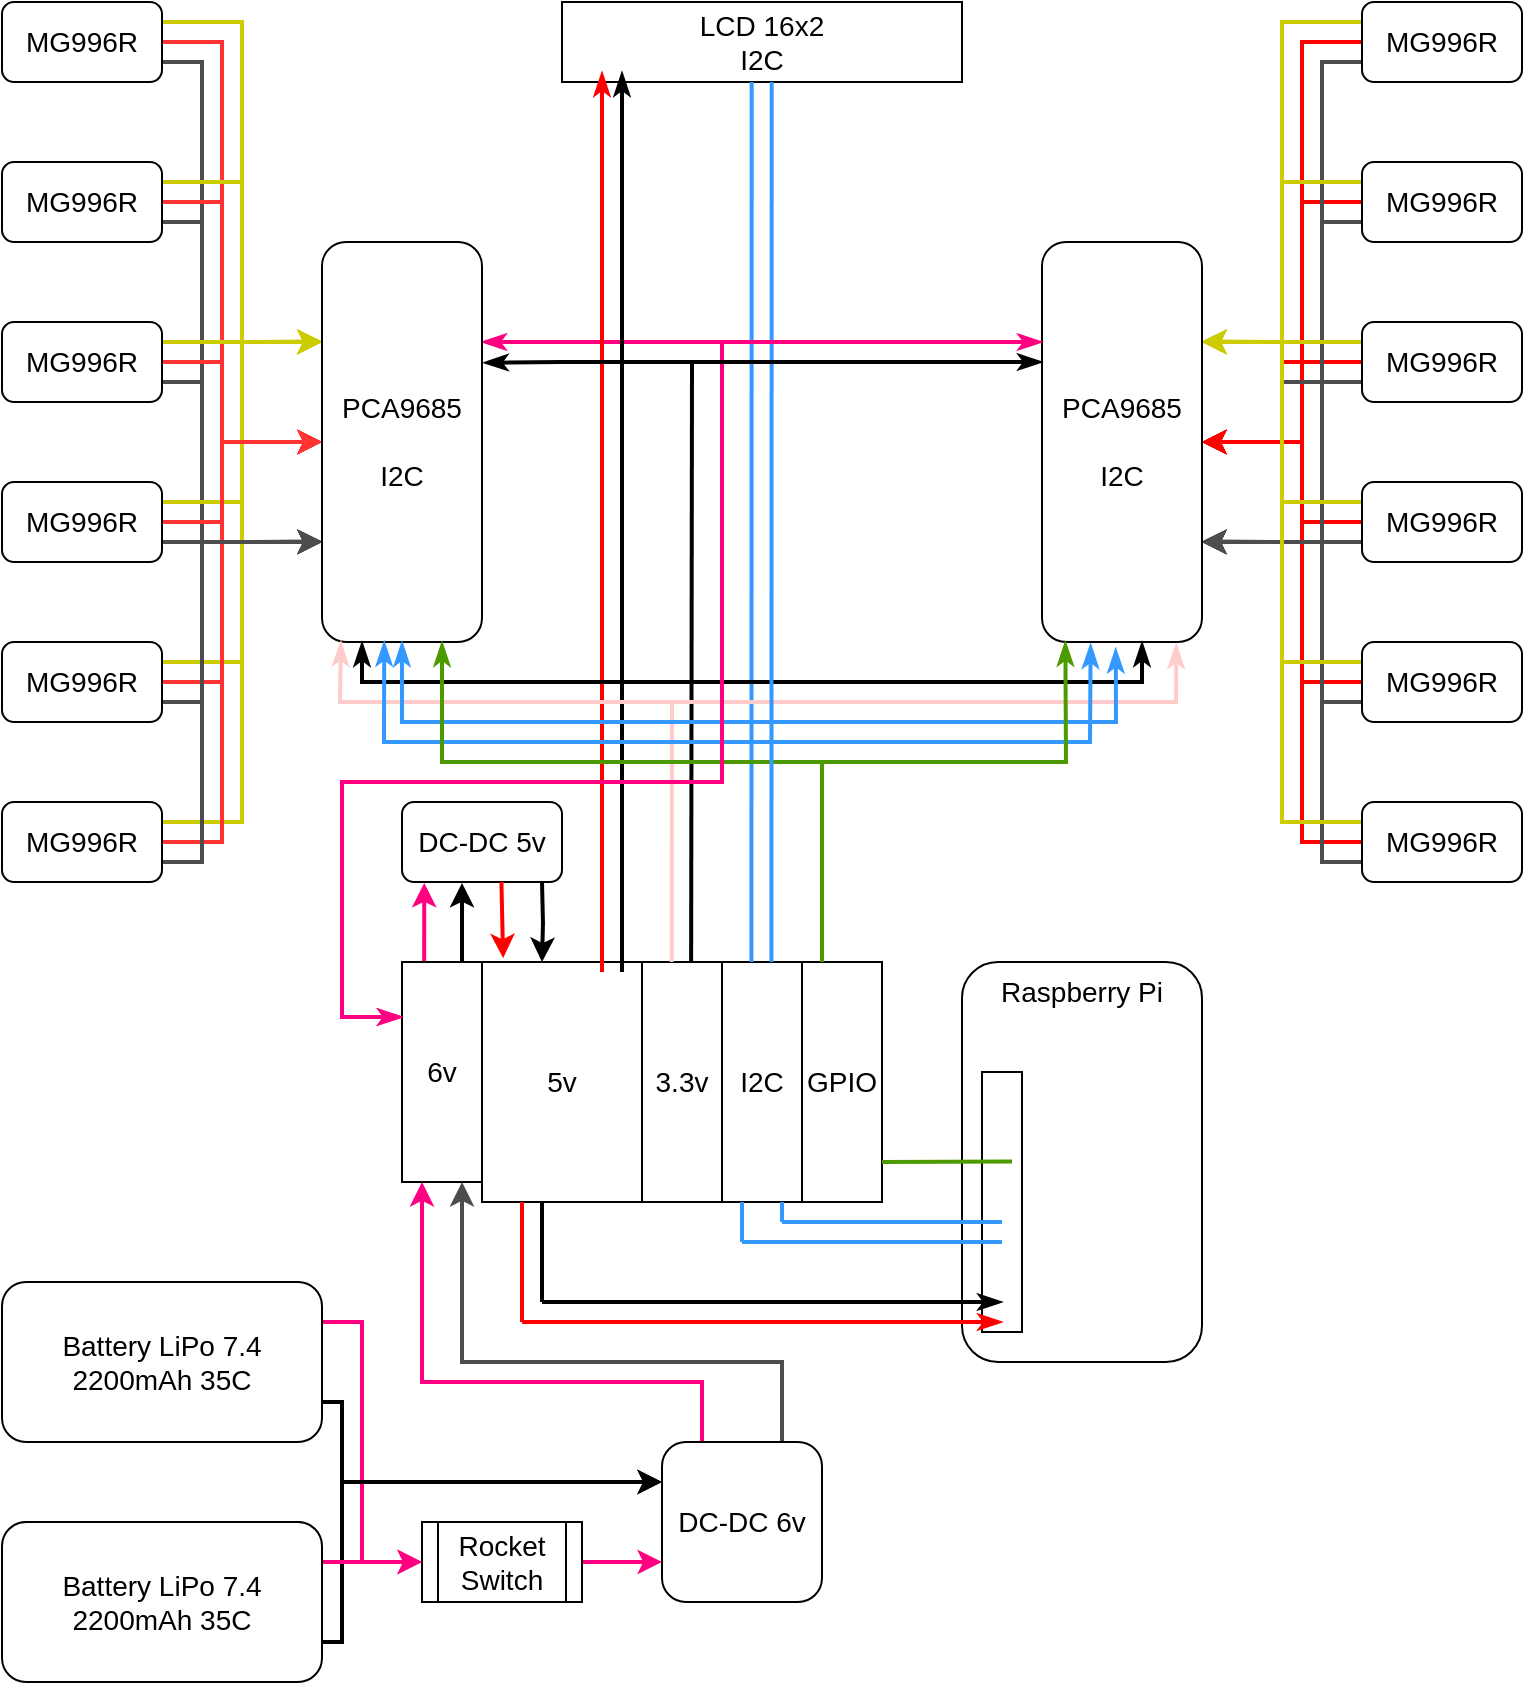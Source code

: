 <mxfile version="12.7.0" type="device"><diagram id="tI1vawuF5J4AUm1Zmx0f" name="Page-1"><mxGraphModel dx="1178" dy="631" grid="1" gridSize="10" guides="1" tooltips="1" connect="1" arrows="1" fold="1" page="1" pageScale="1" pageWidth="827" pageHeight="1169" math="0" shadow="0"><root><mxCell id="0"/><mxCell id="1" parent="0"/><mxCell id="iRrn20zEhEnpaZIlhxDf-101" style="edgeStyle=orthogonalEdgeStyle;rounded=0;orthogonalLoop=1;jettySize=auto;html=1;exitX=0.25;exitY=0;exitDx=0;exitDy=0;entryX=0.139;entryY=1.011;entryDx=0;entryDy=0;entryPerimeter=0;strokeColor=#FF0080;strokeWidth=2;fontSize=14;fontColor=#000000;" edge="1" parent="1" source="iRrn20zEhEnpaZIlhxDf-79" target="iRrn20zEhEnpaZIlhxDf-18"><mxGeometry relative="1" as="geometry"/></mxCell><mxCell id="iRrn20zEhEnpaZIlhxDf-102" style="edgeStyle=orthogonalEdgeStyle;rounded=0;orthogonalLoop=1;jettySize=auto;html=1;exitX=0.75;exitY=0;exitDx=0;exitDy=0;entryX=0.375;entryY=1.011;entryDx=0;entryDy=0;entryPerimeter=0;strokeColor=#000000;strokeWidth=2;fontSize=14;fontColor=#000000;" edge="1" parent="1" source="iRrn20zEhEnpaZIlhxDf-79" target="iRrn20zEhEnpaZIlhxDf-18"><mxGeometry relative="1" as="geometry"/></mxCell><mxCell id="iRrn20zEhEnpaZIlhxDf-141" style="edgeStyle=orthogonalEdgeStyle;rounded=0;orthogonalLoop=1;jettySize=auto;html=1;exitX=0;exitY=0.25;exitDx=0;exitDy=0;entryX=1;entryY=0.25;entryDx=0;entryDy=0;startArrow=classicThin;startFill=1;endArrow=classicThin;endFill=1;strokeColor=#FF0080;strokeWidth=2;fontSize=14;fontColor=#000000;" edge="1" parent="1" source="iRrn20zEhEnpaZIlhxDf-79" target="iRrn20zEhEnpaZIlhxDf-8"><mxGeometry relative="1" as="geometry"><Array as="points"><mxPoint x="210" y="548"/><mxPoint x="210" y="430"/><mxPoint x="400" y="430"/><mxPoint x="400" y="210"/></Array></mxGeometry></mxCell><mxCell id="iRrn20zEhEnpaZIlhxDf-79" value="6v" style="rounded=0;whiteSpace=wrap;html=1;fontSize=14;align=center;" vertex="1" parent="1"><mxGeometry x="240" y="520" width="40" height="110" as="geometry"/></mxCell><mxCell id="iRrn20zEhEnpaZIlhxDf-81" value="3.3v" style="rounded=0;whiteSpace=wrap;html=1;fontSize=14;align=center;" vertex="1" parent="1"><mxGeometry x="360" y="520" width="40" height="120" as="geometry"/></mxCell><mxCell id="iRrn20zEhEnpaZIlhxDf-82" value="I2C" style="rounded=0;whiteSpace=wrap;html=1;fontSize=14;align=center;" vertex="1" parent="1"><mxGeometry x="400" y="520" width="40" height="120" as="geometry"/></mxCell><mxCell id="iRrn20zEhEnpaZIlhxDf-83" value="GPIO" style="rounded=0;whiteSpace=wrap;html=1;fontSize=14;align=center;" vertex="1" parent="1"><mxGeometry x="440" y="520" width="40" height="120" as="geometry"/></mxCell><mxCell id="iRrn20zEhEnpaZIlhxDf-62" style="edgeStyle=orthogonalEdgeStyle;rounded=0;orthogonalLoop=1;jettySize=auto;html=1;exitX=0;exitY=0.5;exitDx=0;exitDy=0;entryX=1;entryY=0.5;entryDx=0;entryDy=0;strokeColor=#FF0000;strokeWidth=2;fontSize=14;fontColor=#FF0F3F;" edge="1" parent="1" source="iRrn20zEhEnpaZIlhxDf-11" target="iRrn20zEhEnpaZIlhxDf-17"><mxGeometry relative="1" as="geometry"><Array as="points"><mxPoint x="690" y="60"/><mxPoint x="690" y="260"/></Array></mxGeometry></mxCell><mxCell id="iRrn20zEhEnpaZIlhxDf-63" style="edgeStyle=orthogonalEdgeStyle;rounded=0;orthogonalLoop=1;jettySize=auto;html=1;exitX=0;exitY=0.5;exitDx=0;exitDy=0;strokeColor=#FF0000;strokeWidth=2;fontSize=14;fontColor=#FF0F3F;" edge="1" parent="1" source="iRrn20zEhEnpaZIlhxDf-12"><mxGeometry relative="1" as="geometry"><mxPoint x="640" y="260" as="targetPoint"/><Array as="points"><mxPoint x="690" y="140"/><mxPoint x="690" y="260"/></Array></mxGeometry></mxCell><mxCell id="iRrn20zEhEnpaZIlhxDf-64" style="edgeStyle=orthogonalEdgeStyle;rounded=0;orthogonalLoop=1;jettySize=auto;html=1;exitX=0;exitY=0.5;exitDx=0;exitDy=0;strokeColor=#FF0000;strokeWidth=2;fontSize=14;fontColor=#FF0F3F;" edge="1" parent="1" source="iRrn20zEhEnpaZIlhxDf-13"><mxGeometry relative="1" as="geometry"><mxPoint x="640" y="260" as="targetPoint"/><Array as="points"><mxPoint x="680" y="220"/><mxPoint x="680" y="260"/></Array></mxGeometry></mxCell><mxCell id="iRrn20zEhEnpaZIlhxDf-65" style="edgeStyle=orthogonalEdgeStyle;rounded=0;orthogonalLoop=1;jettySize=auto;html=1;exitX=0;exitY=0.5;exitDx=0;exitDy=0;strokeColor=#FF0000;strokeWidth=2;fontSize=14;fontColor=#FF0F3F;" edge="1" parent="1" source="iRrn20zEhEnpaZIlhxDf-14"><mxGeometry relative="1" as="geometry"><mxPoint x="640" y="260" as="targetPoint"/><Array as="points"><mxPoint x="690" y="300"/><mxPoint x="690" y="260"/></Array></mxGeometry></mxCell><mxCell id="iRrn20zEhEnpaZIlhxDf-66" style="edgeStyle=orthogonalEdgeStyle;rounded=0;orthogonalLoop=1;jettySize=auto;html=1;exitX=0;exitY=0.5;exitDx=0;exitDy=0;strokeColor=#FF0000;strokeWidth=2;fontSize=14;fontColor=#FF0F3F;" edge="1" parent="1" source="iRrn20zEhEnpaZIlhxDf-15"><mxGeometry relative="1" as="geometry"><mxPoint x="640" y="260" as="targetPoint"/><Array as="points"><mxPoint x="690" y="380"/><mxPoint x="690" y="260"/></Array></mxGeometry></mxCell><mxCell id="iRrn20zEhEnpaZIlhxDf-67" style="edgeStyle=orthogonalEdgeStyle;rounded=0;orthogonalLoop=1;jettySize=auto;html=1;exitX=0;exitY=0.5;exitDx=0;exitDy=0;entryX=1;entryY=0.5;entryDx=0;entryDy=0;strokeColor=#FF0000;strokeWidth=2;fontSize=14;fontColor=#FF0F3F;" edge="1" parent="1" source="iRrn20zEhEnpaZIlhxDf-16" target="iRrn20zEhEnpaZIlhxDf-17"><mxGeometry relative="1" as="geometry"><Array as="points"><mxPoint x="690" y="460"/><mxPoint x="690" y="260"/></Array></mxGeometry></mxCell><mxCell id="iRrn20zEhEnpaZIlhxDf-68" style="edgeStyle=orthogonalEdgeStyle;rounded=0;orthogonalLoop=1;jettySize=auto;html=1;exitX=0;exitY=0.75;exitDx=0;exitDy=0;entryX=1;entryY=0.75;entryDx=0;entryDy=0;strokeColor=#4D4D4D;strokeWidth=2;fontSize=14;fontColor=#FF0F3F;" edge="1" parent="1" source="iRrn20zEhEnpaZIlhxDf-11" target="iRrn20zEhEnpaZIlhxDf-17"><mxGeometry relative="1" as="geometry"><Array as="points"><mxPoint x="700" y="70"/><mxPoint x="700" y="310"/></Array></mxGeometry></mxCell><mxCell id="iRrn20zEhEnpaZIlhxDf-69" style="edgeStyle=orthogonalEdgeStyle;rounded=0;orthogonalLoop=1;jettySize=auto;html=1;exitX=0;exitY=0.75;exitDx=0;exitDy=0;strokeColor=#4D4D4D;strokeWidth=2;fontSize=14;fontColor=#FF0F3F;" edge="1" parent="1" source="iRrn20zEhEnpaZIlhxDf-12"><mxGeometry relative="1" as="geometry"><mxPoint x="640" y="310" as="targetPoint"/><Array as="points"><mxPoint x="700" y="150"/><mxPoint x="700" y="310"/></Array></mxGeometry></mxCell><mxCell id="iRrn20zEhEnpaZIlhxDf-70" style="edgeStyle=orthogonalEdgeStyle;rounded=0;orthogonalLoop=1;jettySize=auto;html=1;exitX=0;exitY=0.75;exitDx=0;exitDy=0;strokeColor=#4D4D4D;strokeWidth=2;fontSize=14;fontColor=#FF0F3F;" edge="1" parent="1" source="iRrn20zEhEnpaZIlhxDf-13"><mxGeometry relative="1" as="geometry"><mxPoint x="640" y="310" as="targetPoint"/><Array as="points"><mxPoint x="680" y="230"/><mxPoint x="680" y="310"/></Array></mxGeometry></mxCell><mxCell id="iRrn20zEhEnpaZIlhxDf-71" style="edgeStyle=orthogonalEdgeStyle;rounded=0;orthogonalLoop=1;jettySize=auto;html=1;exitX=0;exitY=0.75;exitDx=0;exitDy=0;strokeColor=#4D4D4D;strokeWidth=2;fontSize=14;fontColor=#FF0F3F;" edge="1" parent="1" source="iRrn20zEhEnpaZIlhxDf-14"><mxGeometry relative="1" as="geometry"><mxPoint x="640" y="309.667" as="targetPoint"/></mxGeometry></mxCell><mxCell id="iRrn20zEhEnpaZIlhxDf-72" style="edgeStyle=orthogonalEdgeStyle;rounded=0;orthogonalLoop=1;jettySize=auto;html=1;exitX=0;exitY=0.75;exitDx=0;exitDy=0;strokeColor=#4D4D4D;strokeWidth=2;fontSize=14;fontColor=#FF0F3F;" edge="1" parent="1" source="iRrn20zEhEnpaZIlhxDf-15"><mxGeometry relative="1" as="geometry"><mxPoint x="640" y="310" as="targetPoint"/><Array as="points"><mxPoint x="700" y="390"/><mxPoint x="700" y="310"/></Array></mxGeometry></mxCell><mxCell id="iRrn20zEhEnpaZIlhxDf-73" style="edgeStyle=orthogonalEdgeStyle;rounded=0;orthogonalLoop=1;jettySize=auto;html=1;exitX=0;exitY=0.75;exitDx=0;exitDy=0;strokeColor=#4D4D4D;strokeWidth=2;fontSize=14;fontColor=#FF0F3F;" edge="1" parent="1" source="iRrn20zEhEnpaZIlhxDf-16"><mxGeometry relative="1" as="geometry"><mxPoint x="640" y="310" as="targetPoint"/><Array as="points"><mxPoint x="700" y="470"/><mxPoint x="700" y="310"/></Array></mxGeometry></mxCell><mxCell id="iRrn20zEhEnpaZIlhxDf-38" style="edgeStyle=orthogonalEdgeStyle;rounded=0;orthogonalLoop=1;jettySize=auto;html=1;exitX=1;exitY=0.25;exitDx=0;exitDy=0;entryX=0;entryY=0.25;entryDx=0;entryDy=0;strokeColor=#CCCC00;strokeWidth=2;fontSize=14;fontColor=#FF0F3F;" edge="1" parent="1" source="iRrn20zEhEnpaZIlhxDf-2" target="iRrn20zEhEnpaZIlhxDf-8"><mxGeometry relative="1" as="geometry"/></mxCell><mxCell id="iRrn20zEhEnpaZIlhxDf-44" style="edgeStyle=orthogonalEdgeStyle;rounded=0;orthogonalLoop=1;jettySize=auto;html=1;exitX=1;exitY=0.5;exitDx=0;exitDy=0;strokeColor=#FF3333;strokeWidth=2;fontSize=14;fontColor=#FF0F3F;entryX=0;entryY=0.5;entryDx=0;entryDy=0;" edge="1" parent="1" source="iRrn20zEhEnpaZIlhxDf-2" target="iRrn20zEhEnpaZIlhxDf-8"><mxGeometry relative="1" as="geometry"><mxPoint x="150" y="260" as="targetPoint"/><Array as="points"><mxPoint x="150" y="60"/><mxPoint x="150" y="260"/></Array></mxGeometry></mxCell><mxCell id="iRrn20zEhEnpaZIlhxDf-50" style="edgeStyle=orthogonalEdgeStyle;rounded=0;orthogonalLoop=1;jettySize=auto;html=1;exitX=1;exitY=0.75;exitDx=0;exitDy=0;entryX=0;entryY=0.75;entryDx=0;entryDy=0;strokeColor=#4D4D4D;strokeWidth=2;fontSize=14;fontColor=#FF0F3F;" edge="1" parent="1" source="iRrn20zEhEnpaZIlhxDf-2" target="iRrn20zEhEnpaZIlhxDf-8"><mxGeometry relative="1" as="geometry"><Array as="points"><mxPoint x="140" y="70"/><mxPoint x="140" y="310"/></Array></mxGeometry></mxCell><mxCell id="iRrn20zEhEnpaZIlhxDf-2" value="MG996R" style="rounded=1;whiteSpace=wrap;html=1;fontSize=14;align=center;" vertex="1" parent="1"><mxGeometry x="40" y="40" width="80" height="40" as="geometry"/></mxCell><mxCell id="iRrn20zEhEnpaZIlhxDf-39" style="edgeStyle=orthogonalEdgeStyle;rounded=0;orthogonalLoop=1;jettySize=auto;html=1;exitX=1;exitY=0.25;exitDx=0;exitDy=0;entryX=0;entryY=0.25;entryDx=0;entryDy=0;strokeColor=#CCCC00;strokeWidth=2;fontSize=14;fontColor=#FF0F3F;" edge="1" parent="1" source="iRrn20zEhEnpaZIlhxDf-3" target="iRrn20zEhEnpaZIlhxDf-8"><mxGeometry relative="1" as="geometry"/></mxCell><mxCell id="iRrn20zEhEnpaZIlhxDf-45" style="edgeStyle=orthogonalEdgeStyle;rounded=0;orthogonalLoop=1;jettySize=auto;html=1;exitX=1;exitY=0.5;exitDx=0;exitDy=0;strokeColor=#FF3333;strokeWidth=2;fontSize=14;fontColor=#FF0F3F;" edge="1" parent="1" source="iRrn20zEhEnpaZIlhxDf-3"><mxGeometry relative="1" as="geometry"><mxPoint x="200" y="260" as="targetPoint"/><Array as="points"><mxPoint x="150" y="140"/><mxPoint x="150" y="260"/></Array></mxGeometry></mxCell><mxCell id="iRrn20zEhEnpaZIlhxDf-51" style="edgeStyle=orthogonalEdgeStyle;rounded=0;orthogonalLoop=1;jettySize=auto;html=1;exitX=1;exitY=0.75;exitDx=0;exitDy=0;strokeColor=#4D4D4D;strokeWidth=2;fontSize=14;fontColor=#FF0F3F;" edge="1" parent="1" source="iRrn20zEhEnpaZIlhxDf-3"><mxGeometry relative="1" as="geometry"><mxPoint x="200" y="310" as="targetPoint"/><Array as="points"><mxPoint x="140" y="150"/><mxPoint x="140" y="310"/></Array></mxGeometry></mxCell><mxCell id="iRrn20zEhEnpaZIlhxDf-3" value="MG996R" style="rounded=1;whiteSpace=wrap;html=1;fontSize=14;align=center;" vertex="1" parent="1"><mxGeometry x="40" y="120" width="80" height="40" as="geometry"/></mxCell><mxCell id="iRrn20zEhEnpaZIlhxDf-40" style="edgeStyle=orthogonalEdgeStyle;rounded=0;orthogonalLoop=1;jettySize=auto;html=1;exitX=1;exitY=0.25;exitDx=0;exitDy=0;strokeColor=#CCCC00;strokeWidth=2;fontSize=14;fontColor=#FF0F3F;" edge="1" parent="1" source="iRrn20zEhEnpaZIlhxDf-4"><mxGeometry relative="1" as="geometry"><mxPoint x="200" y="209.667" as="targetPoint"/></mxGeometry></mxCell><mxCell id="iRrn20zEhEnpaZIlhxDf-46" style="edgeStyle=orthogonalEdgeStyle;rounded=0;orthogonalLoop=1;jettySize=auto;html=1;exitX=1;exitY=0.5;exitDx=0;exitDy=0;strokeColor=#FF3333;strokeWidth=2;fontSize=14;fontColor=#FF0F3F;" edge="1" parent="1" source="iRrn20zEhEnpaZIlhxDf-4"><mxGeometry relative="1" as="geometry"><mxPoint x="200" y="260" as="targetPoint"/><Array as="points"><mxPoint x="150" y="220"/><mxPoint x="150" y="260"/></Array></mxGeometry></mxCell><mxCell id="iRrn20zEhEnpaZIlhxDf-52" style="edgeStyle=orthogonalEdgeStyle;rounded=0;orthogonalLoop=1;jettySize=auto;html=1;exitX=1;exitY=0.75;exitDx=0;exitDy=0;strokeColor=#4D4D4D;strokeWidth=2;fontSize=14;fontColor=#FF0F3F;" edge="1" parent="1" source="iRrn20zEhEnpaZIlhxDf-4"><mxGeometry relative="1" as="geometry"><mxPoint x="200" y="310" as="targetPoint"/><Array as="points"><mxPoint x="140" y="230"/><mxPoint x="140" y="310"/></Array></mxGeometry></mxCell><mxCell id="iRrn20zEhEnpaZIlhxDf-4" value="MG996R" style="rounded=1;whiteSpace=wrap;html=1;fontSize=14;align=center;" vertex="1" parent="1"><mxGeometry x="40" y="200" width="80" height="40" as="geometry"/></mxCell><mxCell id="iRrn20zEhEnpaZIlhxDf-41" style="edgeStyle=orthogonalEdgeStyle;rounded=0;orthogonalLoop=1;jettySize=auto;html=1;exitX=1;exitY=0.25;exitDx=0;exitDy=0;strokeColor=#CCCC00;strokeWidth=2;fontSize=14;fontColor=#FF0F3F;" edge="1" parent="1" source="iRrn20zEhEnpaZIlhxDf-5"><mxGeometry relative="1" as="geometry"><mxPoint x="200" y="210" as="targetPoint"/><Array as="points"><mxPoint x="160" y="290"/><mxPoint x="160" y="210"/></Array></mxGeometry></mxCell><mxCell id="iRrn20zEhEnpaZIlhxDf-47" style="edgeStyle=orthogonalEdgeStyle;rounded=0;orthogonalLoop=1;jettySize=auto;html=1;exitX=1;exitY=0.5;exitDx=0;exitDy=0;strokeColor=#FF3333;strokeWidth=2;fontSize=14;fontColor=#FF0F3F;" edge="1" parent="1" source="iRrn20zEhEnpaZIlhxDf-5"><mxGeometry relative="1" as="geometry"><mxPoint x="200" y="260" as="targetPoint"/><Array as="points"><mxPoint x="150" y="300"/><mxPoint x="150" y="260"/></Array></mxGeometry></mxCell><mxCell id="iRrn20zEhEnpaZIlhxDf-53" style="edgeStyle=orthogonalEdgeStyle;rounded=0;orthogonalLoop=1;jettySize=auto;html=1;exitX=1;exitY=0.75;exitDx=0;exitDy=0;strokeColor=#4D4D4D;strokeWidth=2;fontSize=14;fontColor=#FF0F3F;" edge="1" parent="1" source="iRrn20zEhEnpaZIlhxDf-5"><mxGeometry relative="1" as="geometry"><mxPoint x="200" y="309.667" as="targetPoint"/></mxGeometry></mxCell><mxCell id="iRrn20zEhEnpaZIlhxDf-5" value="MG996R" style="rounded=1;whiteSpace=wrap;html=1;fontSize=14;align=center;" vertex="1" parent="1"><mxGeometry x="40" y="280" width="80" height="40" as="geometry"/></mxCell><mxCell id="iRrn20zEhEnpaZIlhxDf-42" style="edgeStyle=orthogonalEdgeStyle;rounded=0;orthogonalLoop=1;jettySize=auto;html=1;exitX=1;exitY=0.25;exitDx=0;exitDy=0;entryX=0;entryY=0.25;entryDx=0;entryDy=0;strokeColor=#CCCC00;strokeWidth=2;fontSize=14;fontColor=#FF0F3F;" edge="1" parent="1" source="iRrn20zEhEnpaZIlhxDf-6" target="iRrn20zEhEnpaZIlhxDf-8"><mxGeometry relative="1" as="geometry"/></mxCell><mxCell id="iRrn20zEhEnpaZIlhxDf-48" style="edgeStyle=orthogonalEdgeStyle;rounded=0;orthogonalLoop=1;jettySize=auto;html=1;exitX=1;exitY=0.5;exitDx=0;exitDy=0;strokeColor=#FF3333;strokeWidth=2;fontSize=14;fontColor=#FF0F3F;" edge="1" parent="1" source="iRrn20zEhEnpaZIlhxDf-6"><mxGeometry relative="1" as="geometry"><mxPoint x="200" y="260" as="targetPoint"/><Array as="points"><mxPoint x="150" y="380"/><mxPoint x="150" y="260"/></Array></mxGeometry></mxCell><mxCell id="iRrn20zEhEnpaZIlhxDf-54" style="edgeStyle=orthogonalEdgeStyle;rounded=0;orthogonalLoop=1;jettySize=auto;html=1;exitX=1;exitY=0.75;exitDx=0;exitDy=0;strokeColor=#4D4D4D;strokeWidth=2;fontSize=14;fontColor=#FF0F3F;" edge="1" parent="1" source="iRrn20zEhEnpaZIlhxDf-6"><mxGeometry relative="1" as="geometry"><mxPoint x="200" y="310" as="targetPoint"/><Array as="points"><mxPoint x="140" y="390"/><mxPoint x="140" y="310"/></Array></mxGeometry></mxCell><mxCell id="iRrn20zEhEnpaZIlhxDf-6" value="MG996R" style="rounded=1;whiteSpace=wrap;html=1;fontSize=14;align=center;" vertex="1" parent="1"><mxGeometry x="40" y="360" width="80" height="40" as="geometry"/></mxCell><mxCell id="iRrn20zEhEnpaZIlhxDf-43" style="edgeStyle=orthogonalEdgeStyle;rounded=0;orthogonalLoop=1;jettySize=auto;html=1;exitX=1;exitY=0.25;exitDx=0;exitDy=0;strokeColor=#CCCC00;strokeWidth=2;fontSize=14;fontColor=#FF0F3F;" edge="1" parent="1" source="iRrn20zEhEnpaZIlhxDf-7"><mxGeometry relative="1" as="geometry"><mxPoint x="200" y="210" as="targetPoint"/><Array as="points"><mxPoint x="160" y="450"/><mxPoint x="160" y="210"/></Array></mxGeometry></mxCell><mxCell id="iRrn20zEhEnpaZIlhxDf-49" style="edgeStyle=orthogonalEdgeStyle;rounded=0;orthogonalLoop=1;jettySize=auto;html=1;exitX=1;exitY=0.5;exitDx=0;exitDy=0;strokeColor=#FF3333;strokeWidth=2;fontSize=14;fontColor=#FF0F3F;" edge="1" parent="1" source="iRrn20zEhEnpaZIlhxDf-7"><mxGeometry relative="1" as="geometry"><mxPoint x="200" y="260" as="targetPoint"/><Array as="points"><mxPoint x="150" y="460"/><mxPoint x="150" y="260"/></Array></mxGeometry></mxCell><mxCell id="iRrn20zEhEnpaZIlhxDf-55" style="edgeStyle=orthogonalEdgeStyle;rounded=0;orthogonalLoop=1;jettySize=auto;html=1;exitX=1;exitY=0.75;exitDx=0;exitDy=0;entryX=0;entryY=0.75;entryDx=0;entryDy=0;strokeColor=#4D4D4D;strokeWidth=2;fontSize=14;fontColor=#FF0F3F;" edge="1" parent="1" source="iRrn20zEhEnpaZIlhxDf-7" target="iRrn20zEhEnpaZIlhxDf-8"><mxGeometry relative="1" as="geometry"><Array as="points"><mxPoint x="140" y="470"/><mxPoint x="140" y="310"/></Array></mxGeometry></mxCell><mxCell id="iRrn20zEhEnpaZIlhxDf-7" value="MG996R" style="rounded=1;whiteSpace=wrap;html=1;fontSize=14;align=center;" vertex="1" parent="1"><mxGeometry x="40" y="440" width="80" height="40" as="geometry"/></mxCell><mxCell id="iRrn20zEhEnpaZIlhxDf-8" value="PCA9685&lt;br&gt;&lt;br&gt;I2C" style="rounded=1;whiteSpace=wrap;html=1;fontSize=14;align=center;" vertex="1" parent="1"><mxGeometry x="200" y="160" width="80" height="200" as="geometry"/></mxCell><mxCell id="iRrn20zEhEnpaZIlhxDf-9" value="Raspberry Pi" style="rounded=1;whiteSpace=wrap;html=1;fontSize=14;align=center;verticalAlign=top;" vertex="1" parent="1"><mxGeometry x="520" y="520" width="120" height="200" as="geometry"/></mxCell><mxCell id="iRrn20zEhEnpaZIlhxDf-10" value="LCD 16x2&lt;br&gt;I2C" style="rounded=0;whiteSpace=wrap;html=1;fontSize=14;align=center;" vertex="1" parent="1"><mxGeometry x="320" y="40" width="200" height="40" as="geometry"/></mxCell><mxCell id="iRrn20zEhEnpaZIlhxDf-56" style="edgeStyle=orthogonalEdgeStyle;rounded=0;orthogonalLoop=1;jettySize=auto;html=1;exitX=0;exitY=0.25;exitDx=0;exitDy=0;entryX=1;entryY=0.25;entryDx=0;entryDy=0;strokeColor=#CCCC00;strokeWidth=2;fontSize=14;fontColor=#FF0F3F;" edge="1" parent="1" source="iRrn20zEhEnpaZIlhxDf-11" target="iRrn20zEhEnpaZIlhxDf-17"><mxGeometry relative="1" as="geometry"/></mxCell><mxCell id="iRrn20zEhEnpaZIlhxDf-11" value="MG996R" style="rounded=1;whiteSpace=wrap;html=1;fontSize=14;align=center;" vertex="1" parent="1"><mxGeometry x="720" y="40" width="80" height="40" as="geometry"/></mxCell><mxCell id="iRrn20zEhEnpaZIlhxDf-57" style="edgeStyle=orthogonalEdgeStyle;rounded=0;orthogonalLoop=1;jettySize=auto;html=1;exitX=0;exitY=0.25;exitDx=0;exitDy=0;strokeColor=#CCCC00;strokeWidth=2;fontSize=14;fontColor=#FF0F3F;" edge="1" parent="1" source="iRrn20zEhEnpaZIlhxDf-12"><mxGeometry relative="1" as="geometry"><mxPoint x="640" y="210" as="targetPoint"/><Array as="points"><mxPoint x="680" y="130"/><mxPoint x="680" y="210"/></Array></mxGeometry></mxCell><mxCell id="iRrn20zEhEnpaZIlhxDf-12" value="MG996R" style="rounded=1;whiteSpace=wrap;html=1;fontSize=14;align=center;" vertex="1" parent="1"><mxGeometry x="720" y="120" width="80" height="40" as="geometry"/></mxCell><mxCell id="iRrn20zEhEnpaZIlhxDf-58" style="edgeStyle=orthogonalEdgeStyle;rounded=0;orthogonalLoop=1;jettySize=auto;html=1;exitX=0;exitY=0.25;exitDx=0;exitDy=0;strokeColor=#CCCC00;strokeWidth=2;fontSize=14;fontColor=#FF0F3F;" edge="1" parent="1" source="iRrn20zEhEnpaZIlhxDf-13"><mxGeometry relative="1" as="geometry"><mxPoint x="640" y="209.667" as="targetPoint"/></mxGeometry></mxCell><mxCell id="iRrn20zEhEnpaZIlhxDf-13" value="MG996R" style="rounded=1;whiteSpace=wrap;html=1;fontSize=14;align=center;" vertex="1" parent="1"><mxGeometry x="720" y="200" width="80" height="40" as="geometry"/></mxCell><mxCell id="iRrn20zEhEnpaZIlhxDf-59" style="edgeStyle=orthogonalEdgeStyle;rounded=0;orthogonalLoop=1;jettySize=auto;html=1;exitX=0;exitY=0.25;exitDx=0;exitDy=0;entryX=1;entryY=0.25;entryDx=0;entryDy=0;strokeColor=#CCCC00;strokeWidth=2;fontSize=14;fontColor=#FF0F3F;" edge="1" parent="1" source="iRrn20zEhEnpaZIlhxDf-14" target="iRrn20zEhEnpaZIlhxDf-17"><mxGeometry relative="1" as="geometry"/></mxCell><mxCell id="iRrn20zEhEnpaZIlhxDf-14" value="MG996R" style="rounded=1;whiteSpace=wrap;html=1;fontSize=14;align=center;" vertex="1" parent="1"><mxGeometry x="720" y="280" width="80" height="40" as="geometry"/></mxCell><mxCell id="iRrn20zEhEnpaZIlhxDf-60" style="edgeStyle=orthogonalEdgeStyle;rounded=0;orthogonalLoop=1;jettySize=auto;html=1;exitX=0;exitY=0.25;exitDx=0;exitDy=0;strokeColor=#CCCC00;strokeWidth=2;fontSize=14;fontColor=#FF0F3F;" edge="1" parent="1" source="iRrn20zEhEnpaZIlhxDf-15"><mxGeometry relative="1" as="geometry"><mxPoint x="640" y="210" as="targetPoint"/><Array as="points"><mxPoint x="680" y="370"/><mxPoint x="680" y="210"/></Array></mxGeometry></mxCell><mxCell id="iRrn20zEhEnpaZIlhxDf-15" value="MG996R" style="rounded=1;whiteSpace=wrap;html=1;fontSize=14;align=center;" vertex="1" parent="1"><mxGeometry x="720" y="360" width="80" height="40" as="geometry"/></mxCell><mxCell id="iRrn20zEhEnpaZIlhxDf-61" style="edgeStyle=orthogonalEdgeStyle;rounded=0;orthogonalLoop=1;jettySize=auto;html=1;exitX=0;exitY=0.25;exitDx=0;exitDy=0;entryX=1;entryY=0.25;entryDx=0;entryDy=0;strokeColor=#CCCC00;strokeWidth=2;fontSize=14;fontColor=#FF0F3F;" edge="1" parent="1" source="iRrn20zEhEnpaZIlhxDf-16" target="iRrn20zEhEnpaZIlhxDf-17"><mxGeometry relative="1" as="geometry"/></mxCell><mxCell id="iRrn20zEhEnpaZIlhxDf-16" value="MG996R" style="rounded=1;whiteSpace=wrap;html=1;fontSize=14;align=center;" vertex="1" parent="1"><mxGeometry x="720" y="440" width="80" height="40" as="geometry"/></mxCell><mxCell id="iRrn20zEhEnpaZIlhxDf-17" value="PCA9685&lt;br&gt;&lt;br&gt;I2C" style="rounded=1;whiteSpace=wrap;html=1;fontSize=14;align=center;" vertex="1" parent="1"><mxGeometry x="560" y="160" width="80" height="200" as="geometry"/></mxCell><mxCell id="iRrn20zEhEnpaZIlhxDf-18" value="DC-DC 5v" style="rounded=1;whiteSpace=wrap;html=1;fontSize=14;align=center;" vertex="1" parent="1"><mxGeometry x="240" y="440" width="80" height="40" as="geometry"/></mxCell><mxCell id="iRrn20zEhEnpaZIlhxDf-84" style="edgeStyle=orthogonalEdgeStyle;rounded=0;orthogonalLoop=1;jettySize=auto;html=1;exitX=0.25;exitY=0;exitDx=0;exitDy=0;entryX=0.25;entryY=1;entryDx=0;entryDy=0;strokeColor=#FF0080;strokeWidth=2;fontSize=14;fontColor=#000000;" edge="1" parent="1" source="iRrn20zEhEnpaZIlhxDf-19" target="iRrn20zEhEnpaZIlhxDf-79"><mxGeometry relative="1" as="geometry"><Array as="points"><mxPoint x="390" y="730"/><mxPoint x="250" y="730"/></Array></mxGeometry></mxCell><mxCell id="iRrn20zEhEnpaZIlhxDf-85" style="edgeStyle=orthogonalEdgeStyle;rounded=0;orthogonalLoop=1;jettySize=auto;html=1;exitX=0.75;exitY=0;exitDx=0;exitDy=0;entryX=0.75;entryY=1;entryDx=0;entryDy=0;strokeColor=#4D4D4D;strokeWidth=2;fontSize=14;fontColor=#000000;" edge="1" parent="1" source="iRrn20zEhEnpaZIlhxDf-19" target="iRrn20zEhEnpaZIlhxDf-79"><mxGeometry relative="1" as="geometry"><Array as="points"><mxPoint x="430" y="720"/><mxPoint x="270" y="720"/></Array></mxGeometry></mxCell><mxCell id="iRrn20zEhEnpaZIlhxDf-19" value="DC-DC 6v" style="rounded=1;whiteSpace=wrap;html=1;fontSize=14;align=center;" vertex="1" parent="1"><mxGeometry x="370" y="760" width="80" height="80" as="geometry"/></mxCell><mxCell id="iRrn20zEhEnpaZIlhxDf-36" style="edgeStyle=orthogonalEdgeStyle;rounded=0;orthogonalLoop=1;jettySize=auto;html=1;exitX=1;exitY=0.5;exitDx=0;exitDy=0;entryX=0;entryY=0.75;entryDx=0;entryDy=0;strokeColor=#FF0080;strokeWidth=2;fontSize=14;fontColor=#FF0F3F;" edge="1" parent="1" source="iRrn20zEhEnpaZIlhxDf-20" target="iRrn20zEhEnpaZIlhxDf-19"><mxGeometry relative="1" as="geometry"/></mxCell><mxCell id="iRrn20zEhEnpaZIlhxDf-20" value="Rocket Switch" style="shape=process;whiteSpace=wrap;html=1;backgroundOutline=1;fontSize=14;align=center;" vertex="1" parent="1"><mxGeometry x="250" y="800" width="80" height="40" as="geometry"/></mxCell><mxCell id="iRrn20zEhEnpaZIlhxDf-29" style="edgeStyle=orthogonalEdgeStyle;rounded=0;orthogonalLoop=1;jettySize=auto;html=1;exitX=1;exitY=0.25;exitDx=0;exitDy=0;fontSize=14;strokeColor=#FF0080;strokeWidth=2;entryX=0;entryY=0.5;entryDx=0;entryDy=0;" edge="1" parent="1" source="iRrn20zEhEnpaZIlhxDf-22" target="iRrn20zEhEnpaZIlhxDf-20"><mxGeometry relative="1" as="geometry"><mxPoint x="330" y="640" as="targetPoint"/><Array as="points"><mxPoint x="220" y="700"/><mxPoint x="220" y="820"/></Array></mxGeometry></mxCell><mxCell id="iRrn20zEhEnpaZIlhxDf-33" style="edgeStyle=orthogonalEdgeStyle;rounded=0;orthogonalLoop=1;jettySize=auto;html=1;exitX=1;exitY=0.75;exitDx=0;exitDy=0;strokeColor=#000000;fontSize=14;fontColor=#FF0F3F;strokeWidth=2;entryX=0;entryY=0.25;entryDx=0;entryDy=0;" edge="1" parent="1" source="iRrn20zEhEnpaZIlhxDf-22" target="iRrn20zEhEnpaZIlhxDf-19"><mxGeometry relative="1" as="geometry"><mxPoint x="310" y="680" as="targetPoint"/><Array as="points"><mxPoint x="210" y="740"/><mxPoint x="210" y="780"/></Array></mxGeometry></mxCell><mxCell id="iRrn20zEhEnpaZIlhxDf-22" value="Battery LiPo 7.4&lt;br&gt;2200mAh 35C" style="rounded=1;whiteSpace=wrap;html=1;fontSize=14;align=center;" vertex="1" parent="1"><mxGeometry x="40" y="680" width="160" height="80" as="geometry"/></mxCell><mxCell id="iRrn20zEhEnpaZIlhxDf-34" style="edgeStyle=orthogonalEdgeStyle;rounded=0;orthogonalLoop=1;jettySize=auto;html=1;exitX=1;exitY=0.75;exitDx=0;exitDy=0;strokeColor=#000000;strokeWidth=2;fontSize=14;fontColor=#FF0F3F;entryX=0;entryY=0.25;entryDx=0;entryDy=0;" edge="1" parent="1" source="iRrn20zEhEnpaZIlhxDf-25" target="iRrn20zEhEnpaZIlhxDf-19"><mxGeometry relative="1" as="geometry"><mxPoint x="360" y="680" as="targetPoint"/><Array as="points"><mxPoint x="210" y="860"/><mxPoint x="210" y="780"/></Array></mxGeometry></mxCell><mxCell id="iRrn20zEhEnpaZIlhxDf-93" style="edgeStyle=orthogonalEdgeStyle;rounded=0;orthogonalLoop=1;jettySize=auto;html=1;exitX=1;exitY=0.25;exitDx=0;exitDy=0;entryX=0;entryY=0.5;entryDx=0;entryDy=0;strokeColor=#FF0080;strokeWidth=2;fontSize=14;fontColor=#000000;" edge="1" parent="1" source="iRrn20zEhEnpaZIlhxDf-25" target="iRrn20zEhEnpaZIlhxDf-20"><mxGeometry relative="1" as="geometry"/></mxCell><mxCell id="iRrn20zEhEnpaZIlhxDf-25" value="Battery LiPo 7.4&lt;br&gt;2200mAh 35C" style="rounded=1;whiteSpace=wrap;html=1;fontSize=14;align=center;" vertex="1" parent="1"><mxGeometry x="40" y="800" width="160" height="80" as="geometry"/></mxCell><mxCell id="iRrn20zEhEnpaZIlhxDf-92" value="" style="rounded=0;whiteSpace=wrap;html=1;fontSize=14;align=center;" vertex="1" parent="1"><mxGeometry x="530" y="575" width="20" height="130" as="geometry"/></mxCell><mxCell id="iRrn20zEhEnpaZIlhxDf-80" value="5v" style="rounded=0;whiteSpace=wrap;html=1;fontSize=14;align=center;" vertex="1" parent="1"><mxGeometry x="280" y="520" width="80" height="120" as="geometry"/></mxCell><mxCell id="iRrn20zEhEnpaZIlhxDf-111" style="edgeStyle=orthogonalEdgeStyle;rounded=0;orthogonalLoop=1;jettySize=auto;html=1;exitX=0.25;exitY=0;exitDx=0;exitDy=0;strokeColor=#FF0000;strokeWidth=2;fontSize=14;fontColor=#000000;entryX=0.132;entryY=-0.016;entryDx=0;entryDy=0;entryPerimeter=0;" edge="1" parent="1" target="iRrn20zEhEnpaZIlhxDf-80"><mxGeometry relative="1" as="geometry"><mxPoint x="289.71" y="480" as="sourcePoint"/><mxPoint x="290.27" y="510.44" as="targetPoint"/></mxGeometry></mxCell><mxCell id="iRrn20zEhEnpaZIlhxDf-112" style="edgeStyle=orthogonalEdgeStyle;rounded=0;orthogonalLoop=1;jettySize=auto;html=1;strokeColor=#000000;strokeWidth=2;fontSize=14;fontColor=#000000;" edge="1" parent="1"><mxGeometry relative="1" as="geometry"><mxPoint x="310" y="480" as="sourcePoint"/><mxPoint x="310" y="520" as="targetPoint"/></mxGeometry></mxCell><mxCell id="iRrn20zEhEnpaZIlhxDf-118" value="" style="endArrow=none;html=1;strokeColor=#4D9900;strokeWidth=2;fontSize=14;fontColor=#000000;" edge="1" parent="1"><mxGeometry width="50" height="50" relative="1" as="geometry"><mxPoint x="480" y="620" as="sourcePoint"/><mxPoint x="545" y="619.71" as="targetPoint"/></mxGeometry></mxCell><mxCell id="iRrn20zEhEnpaZIlhxDf-119" value="" style="endArrow=none;html=1;strokeColor=#3399FF;strokeWidth=2;fontSize=14;fontColor=#000000;" edge="1" parent="1"><mxGeometry width="50" height="50" relative="1" as="geometry"><mxPoint x="430" y="650" as="sourcePoint"/><mxPoint x="540" y="650" as="targetPoint"/></mxGeometry></mxCell><mxCell id="iRrn20zEhEnpaZIlhxDf-120" value="" style="endArrow=none;html=1;strokeColor=#3399FF;strokeWidth=2;fontSize=14;fontColor=#000000;" edge="1" parent="1"><mxGeometry width="50" height="50" relative="1" as="geometry"><mxPoint x="410" y="660" as="sourcePoint"/><mxPoint x="540" y="660" as="targetPoint"/></mxGeometry></mxCell><mxCell id="iRrn20zEhEnpaZIlhxDf-121" value="" style="endArrow=none;html=1;strokeColor=#3399FF;strokeWidth=2;fontSize=14;fontColor=#000000;entryX=0.25;entryY=1;entryDx=0;entryDy=0;" edge="1" parent="1" target="iRrn20zEhEnpaZIlhxDf-82"><mxGeometry width="50" height="50" relative="1" as="geometry"><mxPoint x="410" y="660" as="sourcePoint"/><mxPoint x="560" y="680" as="targetPoint"/></mxGeometry></mxCell><mxCell id="iRrn20zEhEnpaZIlhxDf-122" value="" style="endArrow=none;html=1;strokeColor=#3399FF;strokeWidth=2;fontSize=14;fontColor=#000000;entryX=0.75;entryY=1;entryDx=0;entryDy=0;" edge="1" parent="1" target="iRrn20zEhEnpaZIlhxDf-82"><mxGeometry width="50" height="50" relative="1" as="geometry"><mxPoint x="430" y="650" as="sourcePoint"/><mxPoint x="550" y="670" as="targetPoint"/></mxGeometry></mxCell><mxCell id="iRrn20zEhEnpaZIlhxDf-123" value="" style="endArrow=classicThin;html=1;strokeColor=#000000;strokeWidth=2;fontSize=14;fontColor=#000000;rounded=0;endFill=1;" edge="1" parent="1"><mxGeometry width="50" height="50" relative="1" as="geometry"><mxPoint x="310" y="690" as="sourcePoint"/><mxPoint x="540" y="690" as="targetPoint"/></mxGeometry></mxCell><mxCell id="iRrn20zEhEnpaZIlhxDf-124" value="" style="endArrow=classicThin;html=1;strokeColor=#FF0000;strokeWidth=2;fontSize=14;fontColor=#000000;rounded=0;endFill=1;" edge="1" parent="1"><mxGeometry width="50" height="50" relative="1" as="geometry"><mxPoint x="300" y="700" as="sourcePoint"/><mxPoint x="540" y="700" as="targetPoint"/></mxGeometry></mxCell><mxCell id="iRrn20zEhEnpaZIlhxDf-125" value="" style="endArrow=none;html=1;strokeColor=#FF0000;strokeWidth=2;fontSize=14;fontColor=#000000;entryX=0.25;entryY=1;entryDx=0;entryDy=0;" edge="1" parent="1" target="iRrn20zEhEnpaZIlhxDf-80"><mxGeometry width="50" height="50" relative="1" as="geometry"><mxPoint x="300" y="700" as="sourcePoint"/><mxPoint x="300" y="660" as="targetPoint"/></mxGeometry></mxCell><mxCell id="iRrn20zEhEnpaZIlhxDf-127" value="" style="endArrow=none;html=1;strokeColor=#000000;strokeWidth=2;fontSize=14;fontColor=#000000;" edge="1" parent="1"><mxGeometry width="50" height="50" relative="1" as="geometry"><mxPoint x="310" y="690" as="sourcePoint"/><mxPoint x="310" y="640" as="targetPoint"/></mxGeometry></mxCell><mxCell id="iRrn20zEhEnpaZIlhxDf-128" value="" style="endArrow=none;html=1;strokeColor=#FFCCCC;strokeWidth=2;fontSize=14;fontColor=#000000;" edge="1" parent="1"><mxGeometry width="50" height="50" relative="1" as="geometry"><mxPoint x="374.86" y="520" as="sourcePoint"/><mxPoint x="375" y="390" as="targetPoint"/></mxGeometry></mxCell><mxCell id="iRrn20zEhEnpaZIlhxDf-129" value="" style="endArrow=none;html=1;strokeColor=#000000;strokeWidth=2;fontSize=14;fontColor=#000000;" edge="1" parent="1"><mxGeometry width="50" height="50" relative="1" as="geometry"><mxPoint x="384.57" y="520" as="sourcePoint"/><mxPoint x="385" y="220" as="targetPoint"/></mxGeometry></mxCell><mxCell id="iRrn20zEhEnpaZIlhxDf-130" value="" style="endArrow=none;html=1;strokeColor=#3399FF;strokeWidth=2;fontSize=14;fontColor=#000000;" edge="1" parent="1"><mxGeometry width="50" height="50" relative="1" as="geometry"><mxPoint x="414.71" y="520" as="sourcePoint"/><mxPoint x="414.85" y="80" as="targetPoint"/></mxGeometry></mxCell><mxCell id="iRrn20zEhEnpaZIlhxDf-132" value="" style="endArrow=classicThin;html=1;strokeColor=#FF0000;strokeWidth=2;fontSize=14;fontColor=#000000;endFill=1;" edge="1" parent="1"><mxGeometry width="50" height="50" relative="1" as="geometry"><mxPoint x="340" y="525" as="sourcePoint"/><mxPoint x="340" y="75" as="targetPoint"/></mxGeometry></mxCell><mxCell id="iRrn20zEhEnpaZIlhxDf-133" value="" style="endArrow=classicThin;html=1;strokeColor=#000000;strokeWidth=2;fontSize=14;fontColor=#000000;endFill=1;" edge="1" parent="1"><mxGeometry width="50" height="50" relative="1" as="geometry"><mxPoint x="350" y="525" as="sourcePoint"/><mxPoint x="350" y="75" as="targetPoint"/></mxGeometry></mxCell><mxCell id="iRrn20zEhEnpaZIlhxDf-134" value="" style="endArrow=classicThin;html=1;strokeColor=#000000;strokeWidth=2;fontSize=14;fontColor=#000000;rounded=0;endFill=1;entryX=0.75;entryY=1;entryDx=0;entryDy=0;exitX=0.25;exitY=1;exitDx=0;exitDy=0;startArrow=classicThin;startFill=1;" edge="1" parent="1" source="iRrn20zEhEnpaZIlhxDf-8"><mxGeometry width="50" height="50" relative="1" as="geometry"><mxPoint x="210" y="379.71" as="sourcePoint"/><mxPoint x="610" y="360" as="targetPoint"/><Array as="points"><mxPoint x="220" y="380"/><mxPoint x="610" y="380"/></Array></mxGeometry></mxCell><mxCell id="iRrn20zEhEnpaZIlhxDf-135" value="" style="endArrow=classicThin;html=1;strokeColor=#FFCCCC;strokeWidth=2;fontSize=14;fontColor=#000000;rounded=0;endFill=1;entryX=0.839;entryY=1.005;entryDx=0;entryDy=0;entryPerimeter=0;exitX=0.118;exitY=0.999;exitDx=0;exitDy=0;exitPerimeter=0;startArrow=classicThin;startFill=1;" edge="1" parent="1" source="iRrn20zEhEnpaZIlhxDf-8" target="iRrn20zEhEnpaZIlhxDf-17"><mxGeometry width="50" height="50" relative="1" as="geometry"><mxPoint x="210" y="390" as="sourcePoint"/><mxPoint x="580" y="390" as="targetPoint"/><Array as="points"><mxPoint x="209" y="390"/><mxPoint x="627" y="390"/></Array></mxGeometry></mxCell><mxCell id="iRrn20zEhEnpaZIlhxDf-136" value="" style="endArrow=classicThin;html=1;strokeColor=#3399FF;strokeWidth=2;fontSize=14;fontColor=#000000;rounded=0;endFill=1;entryX=0.461;entryY=1.016;entryDx=0;entryDy=0;exitX=0.5;exitY=1;exitDx=0;exitDy=0;startArrow=classicThin;startFill=1;entryPerimeter=0;" edge="1" parent="1" source="iRrn20zEhEnpaZIlhxDf-8" target="iRrn20zEhEnpaZIlhxDf-17"><mxGeometry width="50" height="50" relative="1" as="geometry"><mxPoint x="251" y="380.2" as="sourcePoint"/><mxPoint x="641" y="380.2" as="targetPoint"/><Array as="points"><mxPoint x="240" y="400"/><mxPoint x="597" y="400"/></Array></mxGeometry></mxCell><mxCell id="iRrn20zEhEnpaZIlhxDf-137" value="" style="endArrow=classicThin;html=1;strokeColor=#3399FF;strokeWidth=2;fontSize=14;fontColor=#000000;rounded=0;endFill=1;entryX=0.304;entryY=1.005;entryDx=0;entryDy=0;entryPerimeter=0;exitX=0.389;exitY=0.999;exitDx=0;exitDy=0;exitPerimeter=0;startArrow=classicThin;startFill=1;" edge="1" parent="1" source="iRrn20zEhEnpaZIlhxDf-8" target="iRrn20zEhEnpaZIlhxDf-17"><mxGeometry width="50" height="50" relative="1" as="geometry"><mxPoint x="240.44" y="380.0" as="sourcePoint"/><mxPoint x="658.12" y="381.2" as="targetPoint"/><Array as="points"><mxPoint x="231" y="410"/><mxPoint x="584" y="410"/></Array></mxGeometry></mxCell><mxCell id="iRrn20zEhEnpaZIlhxDf-138" value="" style="endArrow=none;html=1;strokeColor=#4D9900;strokeWidth=2;fontSize=14;fontColor=#000000;entryX=0.25;entryY=0;entryDx=0;entryDy=0;" edge="1" parent="1" target="iRrn20zEhEnpaZIlhxDf-83"><mxGeometry width="50" height="50" relative="1" as="geometry"><mxPoint x="450" y="420" as="sourcePoint"/><mxPoint x="525" y="440.0" as="targetPoint"/></mxGeometry></mxCell><mxCell id="iRrn20zEhEnpaZIlhxDf-139" value="" style="endArrow=classicThin;html=1;strokeColor=#4D9900;strokeWidth=2;fontSize=14;fontColor=#000000;rounded=0;endFill=1;entryX=0.146;entryY=0.999;entryDx=0;entryDy=0;entryPerimeter=0;exitX=0.75;exitY=1;exitDx=0;exitDy=0;startArrow=classicThin;startFill=1;" edge="1" parent="1" source="iRrn20zEhEnpaZIlhxDf-8" target="iRrn20zEhEnpaZIlhxDf-17"><mxGeometry width="50" height="50" relative="1" as="geometry"><mxPoint x="241.12" y="369.8" as="sourcePoint"/><mxPoint x="594.32" y="371" as="targetPoint"/><Array as="points"><mxPoint x="260" y="420"/><mxPoint x="572" y="420"/></Array></mxGeometry></mxCell><mxCell id="iRrn20zEhEnpaZIlhxDf-140" value="" style="endArrow=none;html=1;strokeColor=#3399FF;strokeWidth=2;fontSize=14;fontColor=#000000;" edge="1" parent="1"><mxGeometry width="50" height="50" relative="1" as="geometry"><mxPoint x="424.71" y="520" as="sourcePoint"/><mxPoint x="424.85" y="80" as="targetPoint"/></mxGeometry></mxCell><mxCell id="iRrn20zEhEnpaZIlhxDf-143" style="edgeStyle=orthogonalEdgeStyle;rounded=0;orthogonalLoop=1;jettySize=auto;html=1;entryX=0;entryY=0.25;entryDx=0;entryDy=0;startArrow=classicThin;startFill=1;endArrow=classicThin;endFill=1;strokeColor=#FF0080;strokeWidth=2;fontSize=14;fontColor=#000000;exitX=0;exitY=0.25;exitDx=0;exitDy=0;" edge="1" parent="1" source="iRrn20zEhEnpaZIlhxDf-79" target="iRrn20zEhEnpaZIlhxDf-17"><mxGeometry relative="1" as="geometry"><mxPoint x="180" y="570" as="sourcePoint"/><mxPoint x="280" y="210" as="targetPoint"/><Array as="points"><mxPoint x="210" y="548"/><mxPoint x="210" y="430"/><mxPoint x="400" y="430"/><mxPoint x="400" y="210"/></Array></mxGeometry></mxCell><mxCell id="iRrn20zEhEnpaZIlhxDf-144" value="" style="endArrow=classicThin;html=1;strokeColor=#000000;strokeWidth=2;fontSize=14;fontColor=#000000;rounded=0;endFill=1;entryX=0;entryY=0.3;entryDx=0;entryDy=0;startArrow=classicThin;startFill=1;entryPerimeter=0;exitX=1.011;exitY=0.302;exitDx=0;exitDy=0;exitPerimeter=0;" edge="1" parent="1" source="iRrn20zEhEnpaZIlhxDf-8" target="iRrn20zEhEnpaZIlhxDf-17"><mxGeometry width="50" height="50" relative="1" as="geometry"><mxPoint x="300" y="220" as="sourcePoint"/><mxPoint x="615" y="200" as="targetPoint"/><Array as="points"><mxPoint x="320" y="220"/><mxPoint x="470" y="220"/></Array></mxGeometry></mxCell></root></mxGraphModel></diagram></mxfile>